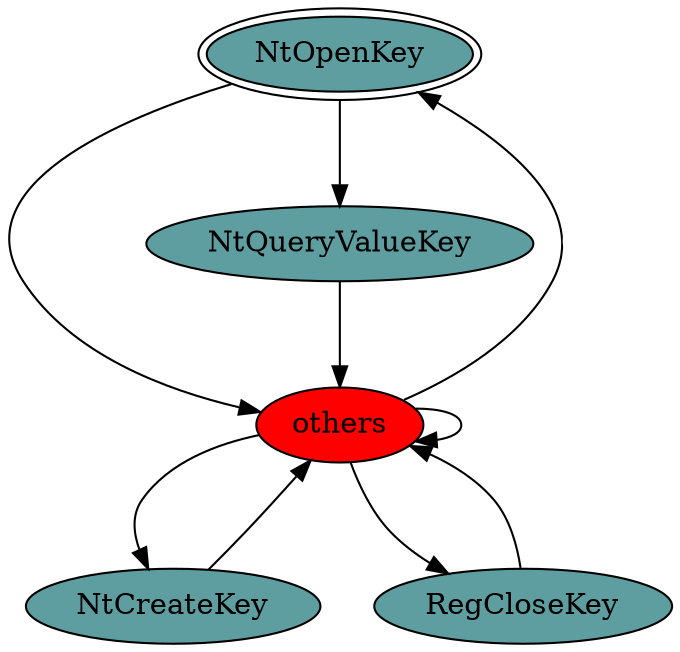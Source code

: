 digraph "./REPORTS/6752/API_PER_CATEGORY/RegCreateKey.exe_1836_Registry_API_per_Category_Transition_Matrix" {
	NtOpenKey [label=NtOpenKey fillcolor=cadetblue peripheries=2 style=filled]
	others [label=others fillcolor=red style=filled]
	NtOpenKey -> others [label=0.3333 fontcolor=white]
	NtQueryValueKey [label=NtQueryValueKey fillcolor=cadetblue style=filled]
	NtOpenKey -> NtQueryValueKey [label=0.6667 fontcolor=white]
	others -> NtOpenKey [label=0.029 fontcolor=white]
	others -> others [label=0.942 fontcolor=white]
	NtCreateKey [label=NtCreateKey fillcolor=cadetblue style=filled]
	others -> NtCreateKey [label=0.0145 fontcolor=white]
	RegCloseKey [label=RegCloseKey fillcolor=cadetblue style=filled]
	others -> RegCloseKey [label=0.0145 fontcolor=white]
	NtCreateKey -> others [label=1.0 fontcolor=white]
	RegCloseKey -> others [label=1.0 fontcolor=white]
	NtQueryValueKey -> others [label=1.0 fontcolor=white]
}
